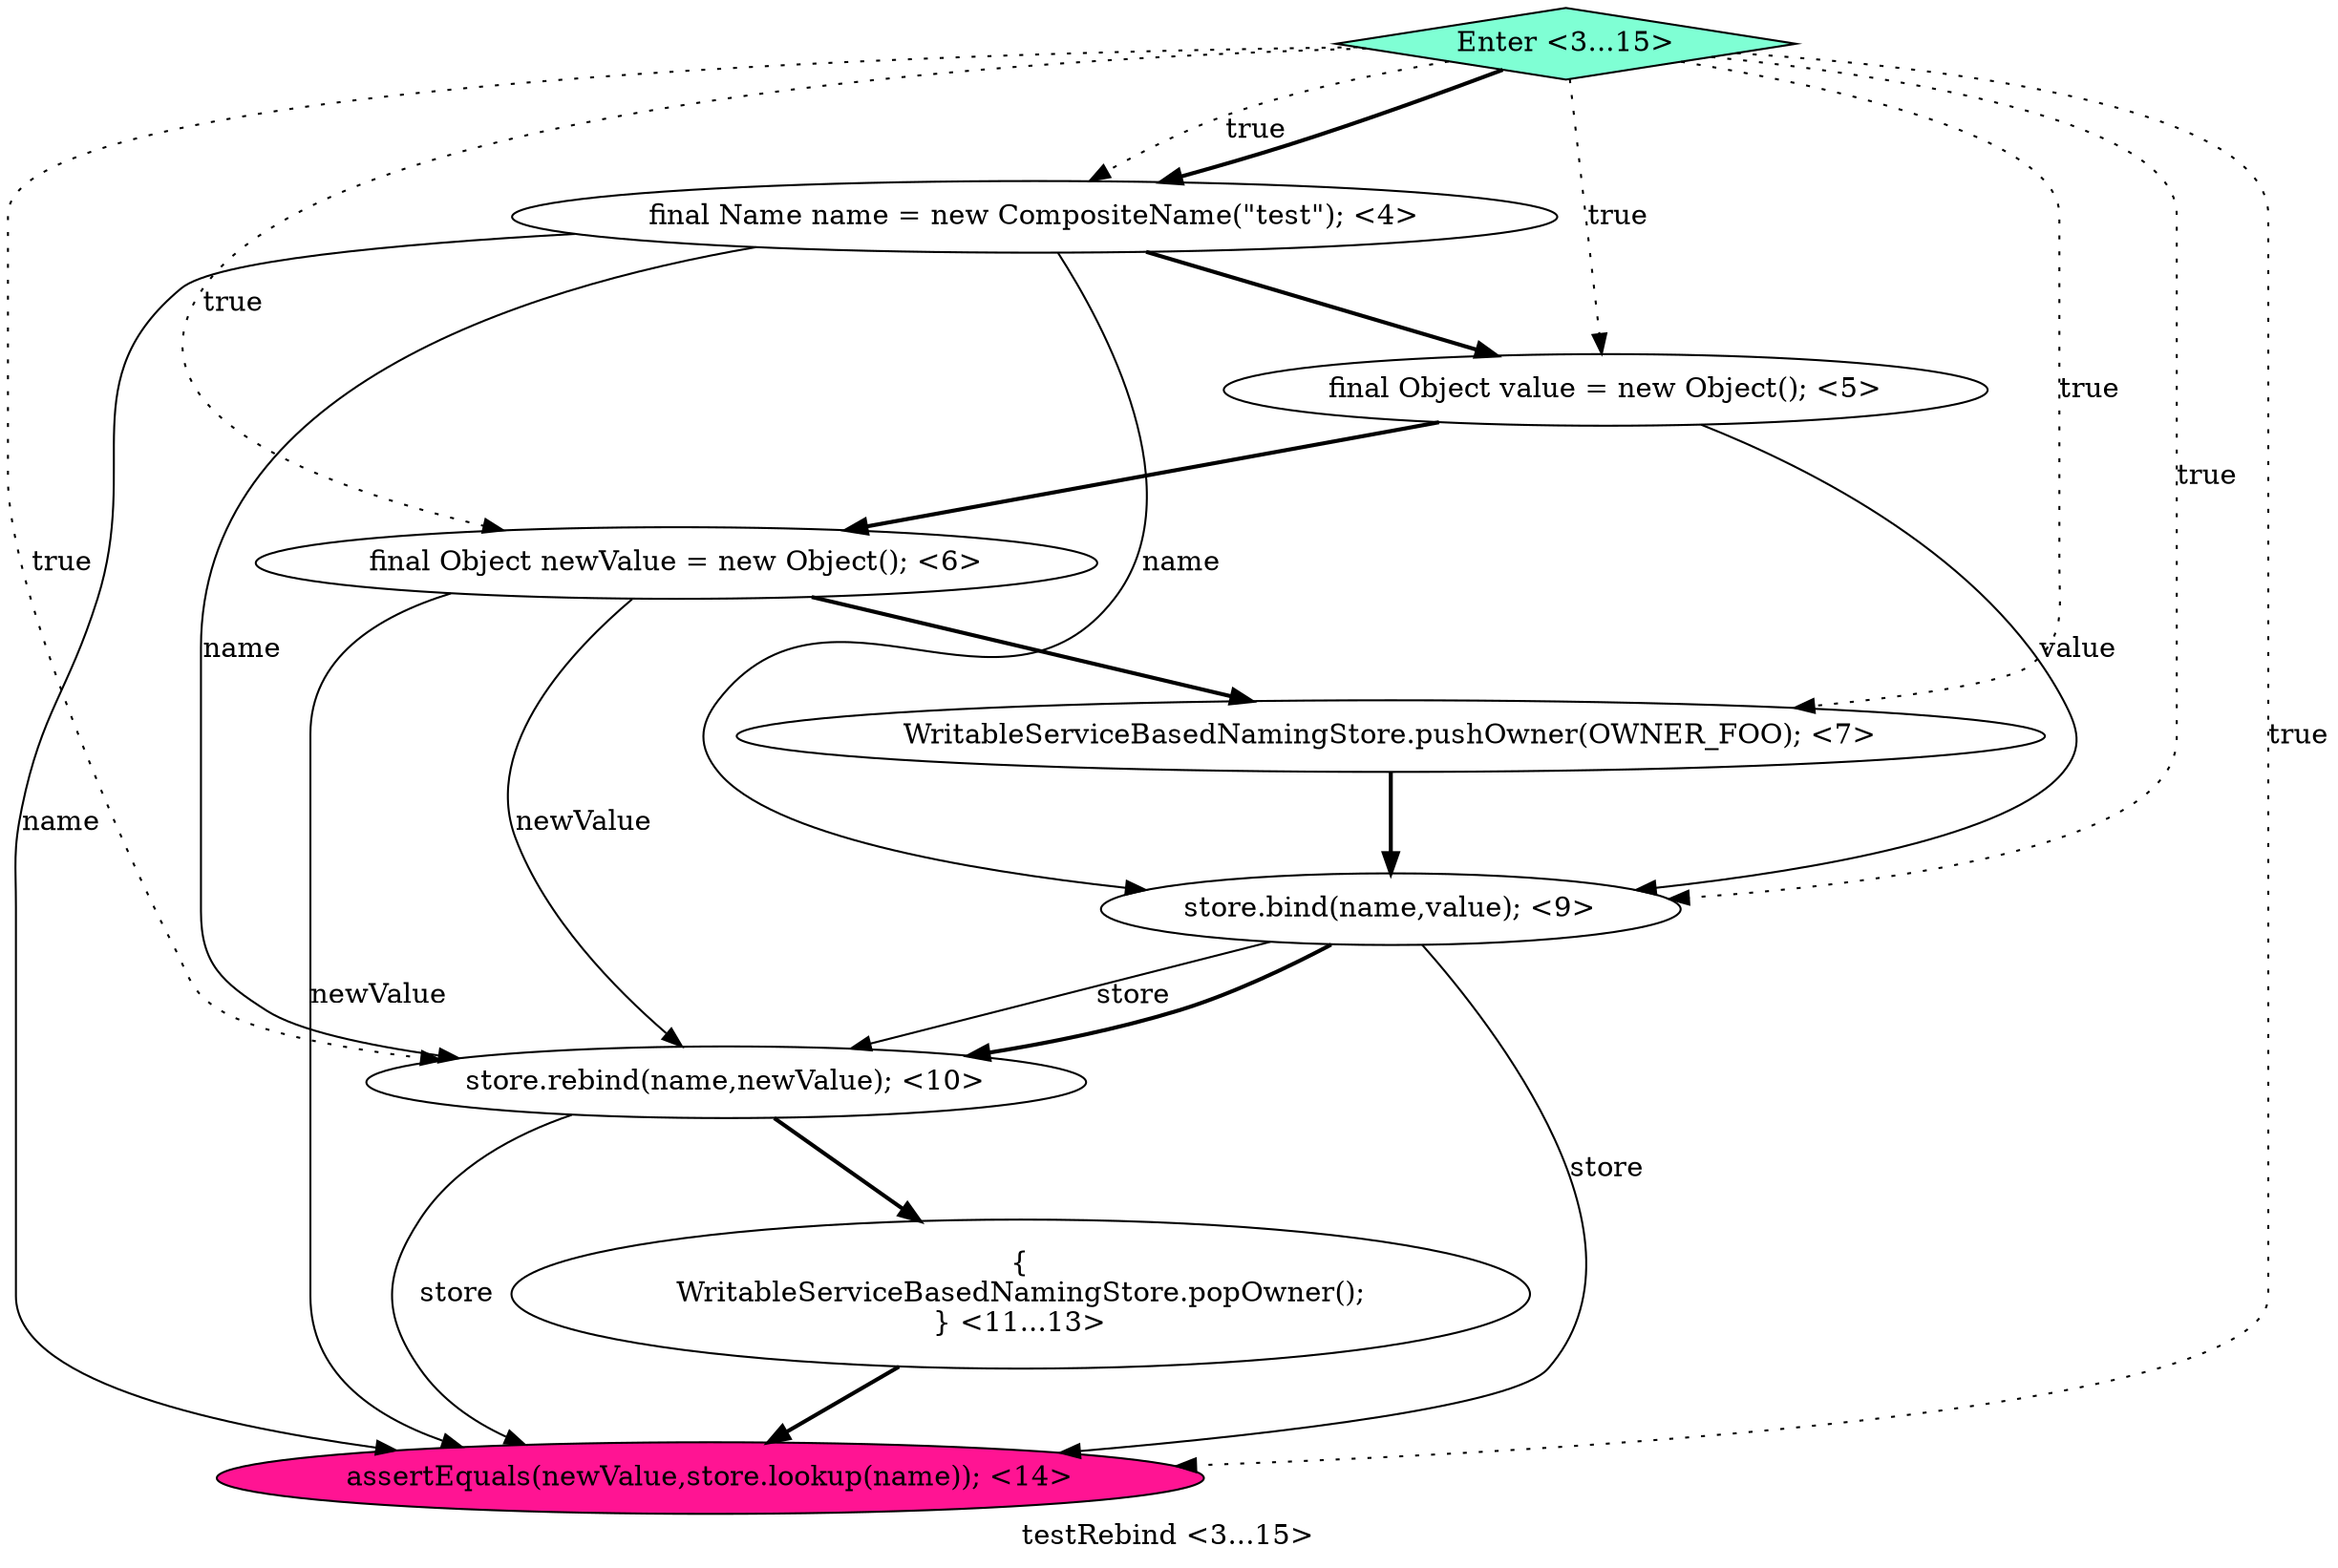 digraph PDG {
label = "testRebind <3...15>";
0.7 [style = filled, label = "assertEquals(newValue,store.lookup(name)); <14>", fillcolor = deeppink, shape = ellipse];
0.1 [style = filled, label = "final Object value = new Object(); <5>", fillcolor = white, shape = ellipse];
0.3 [style = filled, label = "WritableServiceBasedNamingStore.pushOwner(OWNER_FOO); <7>", fillcolor = white, shape = ellipse];
0.4 [style = filled, label = "store.bind(name,value); <9>", fillcolor = white, shape = ellipse];
0.5 [style = filled, label = "store.rebind(name,newValue); <10>", fillcolor = white, shape = ellipse];
0.0 [style = filled, label = "final Name name = new CompositeName(\"test\"); <4>", fillcolor = white, shape = ellipse];
0.2 [style = filled, label = "final Object newValue = new Object(); <6>", fillcolor = white, shape = ellipse];
0.6 [style = filled, label = "{
WritableServiceBasedNamingStore.popOwner();
} <11...13>", fillcolor = white, shape = ellipse];
0.8 [style = filled, label = "Enter <3...15>", fillcolor = aquamarine, shape = diamond];
0.0 -> 0.1 [style = bold, label=""];
0.0 -> 0.4 [style = solid, label="name"];
0.0 -> 0.5 [style = solid, label="name"];
0.0 -> 0.7 [style = solid, label="name"];
0.1 -> 0.2 [style = bold, label=""];
0.1 -> 0.4 [style = solid, label="value"];
0.2 -> 0.3 [style = bold, label=""];
0.2 -> 0.5 [style = solid, label="newValue"];
0.2 -> 0.7 [style = solid, label="newValue"];
0.3 -> 0.4 [style = bold, label=""];
0.4 -> 0.5 [style = solid, label="store"];
0.4 -> 0.5 [style = bold, label=""];
0.4 -> 0.7 [style = solid, label="store"];
0.5 -> 0.6 [style = bold, label=""];
0.5 -> 0.7 [style = solid, label="store"];
0.6 -> 0.7 [style = bold, label=""];
0.8 -> 0.0 [style = dotted, label="true"];
0.8 -> 0.0 [style = bold, label=""];
0.8 -> 0.1 [style = dotted, label="true"];
0.8 -> 0.2 [style = dotted, label="true"];
0.8 -> 0.3 [style = dotted, label="true"];
0.8 -> 0.4 [style = dotted, label="true"];
0.8 -> 0.5 [style = dotted, label="true"];
0.8 -> 0.7 [style = dotted, label="true"];
}
